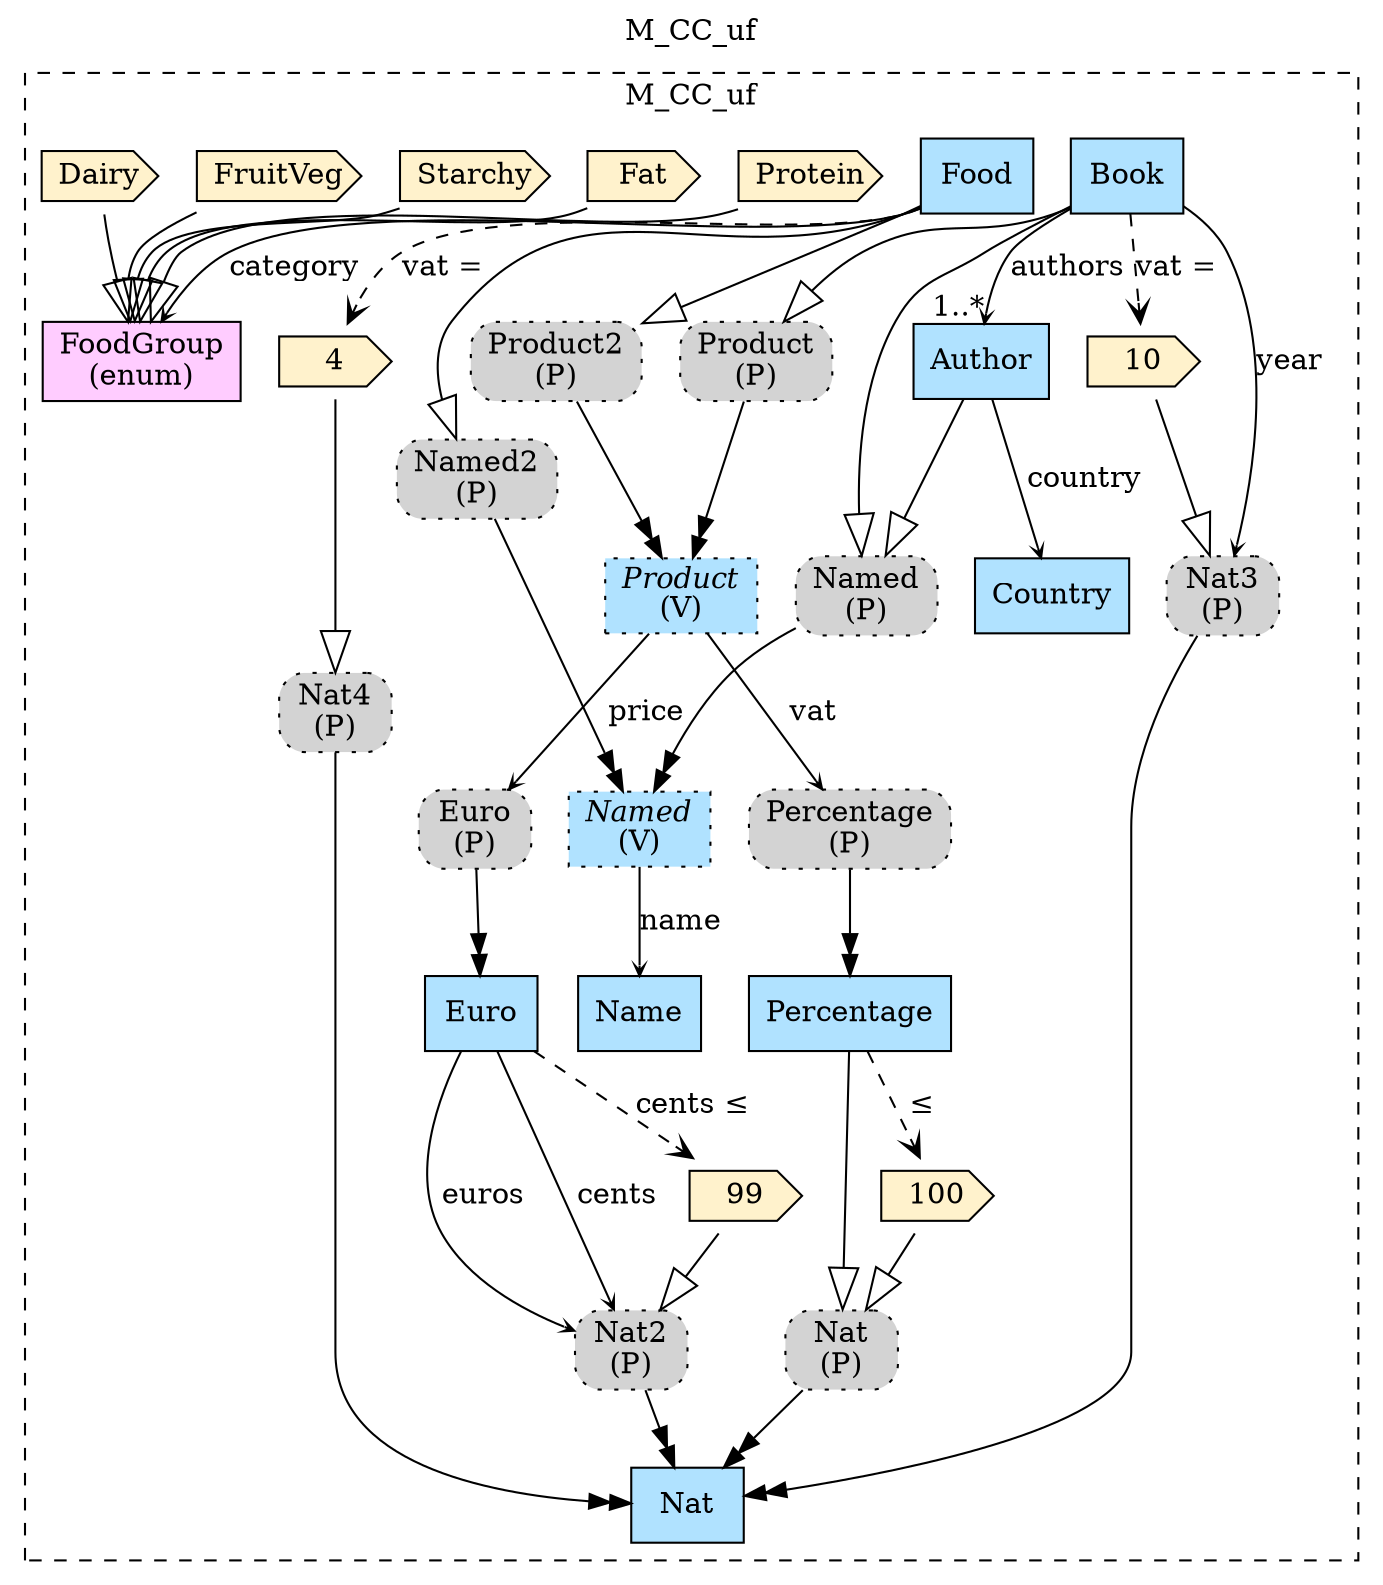 digraph {graph[label=M_CC_uf,labelloc=tl,labelfontsize=12];
subgraph cluster_M_CC_uf{style=dashed;label=M_CC_uf;
"Percentage"[shape=record,fillcolor=lightskyblue1,style = filled,label="Percentage"];
"PNat"[shape=box,fillcolor=lightgray,style ="rounded,filled,dotted",label=<Nat<br/>(P)>];
"V100"[shape=cds,fillcolor="#FFF2CC",style = filled,label="100"];
"Nat"[shape=record,fillcolor=lightskyblue1,style = filled,label="Nat"];
"Name"[shape=record,fillcolor=lightskyblue1,style = filled,label="Name"];
"Named"[shape=record,fillcolor=lightskyblue1,style ="filled,dotted",label=<{<I>Named</I><br/>(V)}>];
"Book"[shape=record,fillcolor=lightskyblue1,style = filled,label="Book"];
"PProduct"[shape=box,fillcolor=lightgray,style ="rounded,filled,dotted",label=<Product<br/>(P)>];
"PNat3"[shape=box,fillcolor=lightgray,style ="rounded,filled,dotted",label=<Nat3<br/>(P)>];
"PNamed"[shape=box,fillcolor=lightgray,style ="rounded,filled,dotted",label=<Named<br/>(P)>];
"Author"[shape=record,fillcolor=lightskyblue1,style = filled,label="Author"];
"Country"[shape=record,fillcolor=lightskyblue1,style = filled,label="Country"];
"V10"[shape=cds,fillcolor="#FFF2CC",style = filled,label="10"];
"VProtein"[shape=cds,fillcolor="#FFF2CC",style = filled,label="Protein"];
"VFat"[shape=cds,fillcolor="#FFF2CC",style = filled,label="Fat"];
"VDairy"[shape=cds,fillcolor="#FFF2CC",style = filled,label="Dairy"];
"VStarchy"[shape=cds,fillcolor="#FFF2CC",style = filled,label="Starchy"];
"VFruitVeg"[shape=cds,fillcolor="#FFF2CC",style = filled,label="FruitVeg"];
"FoodGroup"[shape=record,fillcolor="#FFCCFF",style = filled,label="FoodGroup\l(enum)"];
"PNamed2"[shape=box,fillcolor=lightgray,style ="rounded,filled,dotted",label=<Named2<br/>(P)>];
"PProduct2"[shape=box,fillcolor=lightgray,style ="rounded,filled,dotted",label=<Product2<br/>(P)>];
"V4"[shape=cds,fillcolor="#FFF2CC",style = filled,label="4"];
"PNat4"[shape=box,fillcolor=lightgray,style ="rounded,filled,dotted",label=<Nat4<br/>(P)>];
"Food"[shape=record,fillcolor=lightskyblue1,style = filled,label="Food"];
"PEuro"[shape=box,fillcolor=lightgray,style ="rounded,filled,dotted",label=<Euro<br/>(P)>];
"PPercentage"[shape=box,fillcolor=lightgray,style ="rounded,filled,dotted",label=<Percentage<br/>(P)>];
"Product"[shape=record,fillcolor=lightskyblue1,style ="filled,dotted",label=<{<I>Product</I><br/>(V)}>];
"V99"[shape=cds,fillcolor="#FFF2CC",style = filled,label="99"];
"Euro"[shape=record,fillcolor=lightskyblue1,style = filled,label="Euro"];
"PNat2"[shape=box,fillcolor=lightgray,style ="rounded,filled,dotted",label=<Nat2<br/>(P)>];

"Percentage"->"PNat"[arrowhead=onormal,arrowsize=2.0];
"V100"->"PNat"[arrowhead=onormal,arrowsize=2.0];
"Percentage"->"V100"[arrowhead=vee,style=dashed,label=" ≤"];

"Named"->"Name"[label="name",arrowhead=vee,headlabel="",arrowsize=.5];
"Book"->"PProduct"[arrowhead=onormal,arrowsize=2.0];
"V10"->"PNat3"[arrowhead=onormal,arrowsize=2.0];
"Book"->"PNamed"[arrowhead=onormal,arrowsize=2.0];
"Author"->"PNamed"[arrowhead=onormal,arrowsize=2.0];
"Book"->"PNat3"[label="year",arrowhead=vee,headlabel="",arrowsize=.5];
"Book"->"Author"[label="authors",arrowhead=vee,headlabel="1..*",arrowsize=.5];
"Author"->"Country"[label="country",arrowhead=vee,headlabel="",arrowsize=.5];
"Book"->"V10"[arrowhead=vee,style=dashed,label="vat ="];

"Food"->"V4"[arrowhead=vee,style=dashed,label="vat ="];

"Food"->"FoodGroup"[label="category",arrowhead=vee,headlabel="",arrowsize=.5];
"VProtein"->"FoodGroup"[arrowhead=onormal,arrowsize=2.0];
"VFat"->"FoodGroup"[arrowhead=onormal,arrowsize=2.0];
"VDairy"->"FoodGroup"[arrowhead=onormal,arrowsize=2.0];
"VStarchy"->"FoodGroup"[arrowhead=onormal,arrowsize=2.0];
"VFruitVeg"->"FoodGroup"[arrowhead=onormal,arrowsize=2.0];
"V4"->"PNat4"[arrowhead=onormal,arrowsize=2.0];
"Food"->"PNamed2"[arrowhead=onormal,arrowsize=2.0];
"Food"->"PProduct2"[arrowhead=onormal,arrowsize=2.0];
"Product"->"PPercentage"[label="vat",arrowhead=vee,headlabel="",arrowsize=.5];
"Product"->"PEuro"[label="price",arrowhead=vee,headlabel="",arrowsize=.5];
"Euro"->"V99"[arrowhead=vee,style=dashed,label="cents ≤"];

"V99"->"PNat2"[arrowhead=onormal,arrowsize=2.0];
"Euro"->"PNat2"[label="euros",arrowhead=vee,headlabel="",arrowsize=.5];
"Euro"->"PNat2"[label="cents",arrowhead=vee,headlabel="",arrowsize=.5];

}
"PNat"->"Nat"[arrowhead=normalnormal];
"PProduct"->"Product"[arrowhead=normalnormal];
"PNamed"->"Named"[arrowhead=normalnormal];
"PNat3"->"Nat"[arrowhead=normalnormal];
"PNat4"->"Nat"[arrowhead=normalnormal];
"PNamed2"->"Named"[arrowhead=normalnormal];
"PProduct2"->"Product"[arrowhead=normalnormal];
"PEuro"->"Euro"[arrowhead=normalnormal];
"PPercentage"->"Percentage"[arrowhead=normalnormal];
"PNat2"->"Nat"[arrowhead=normalnormal];
}